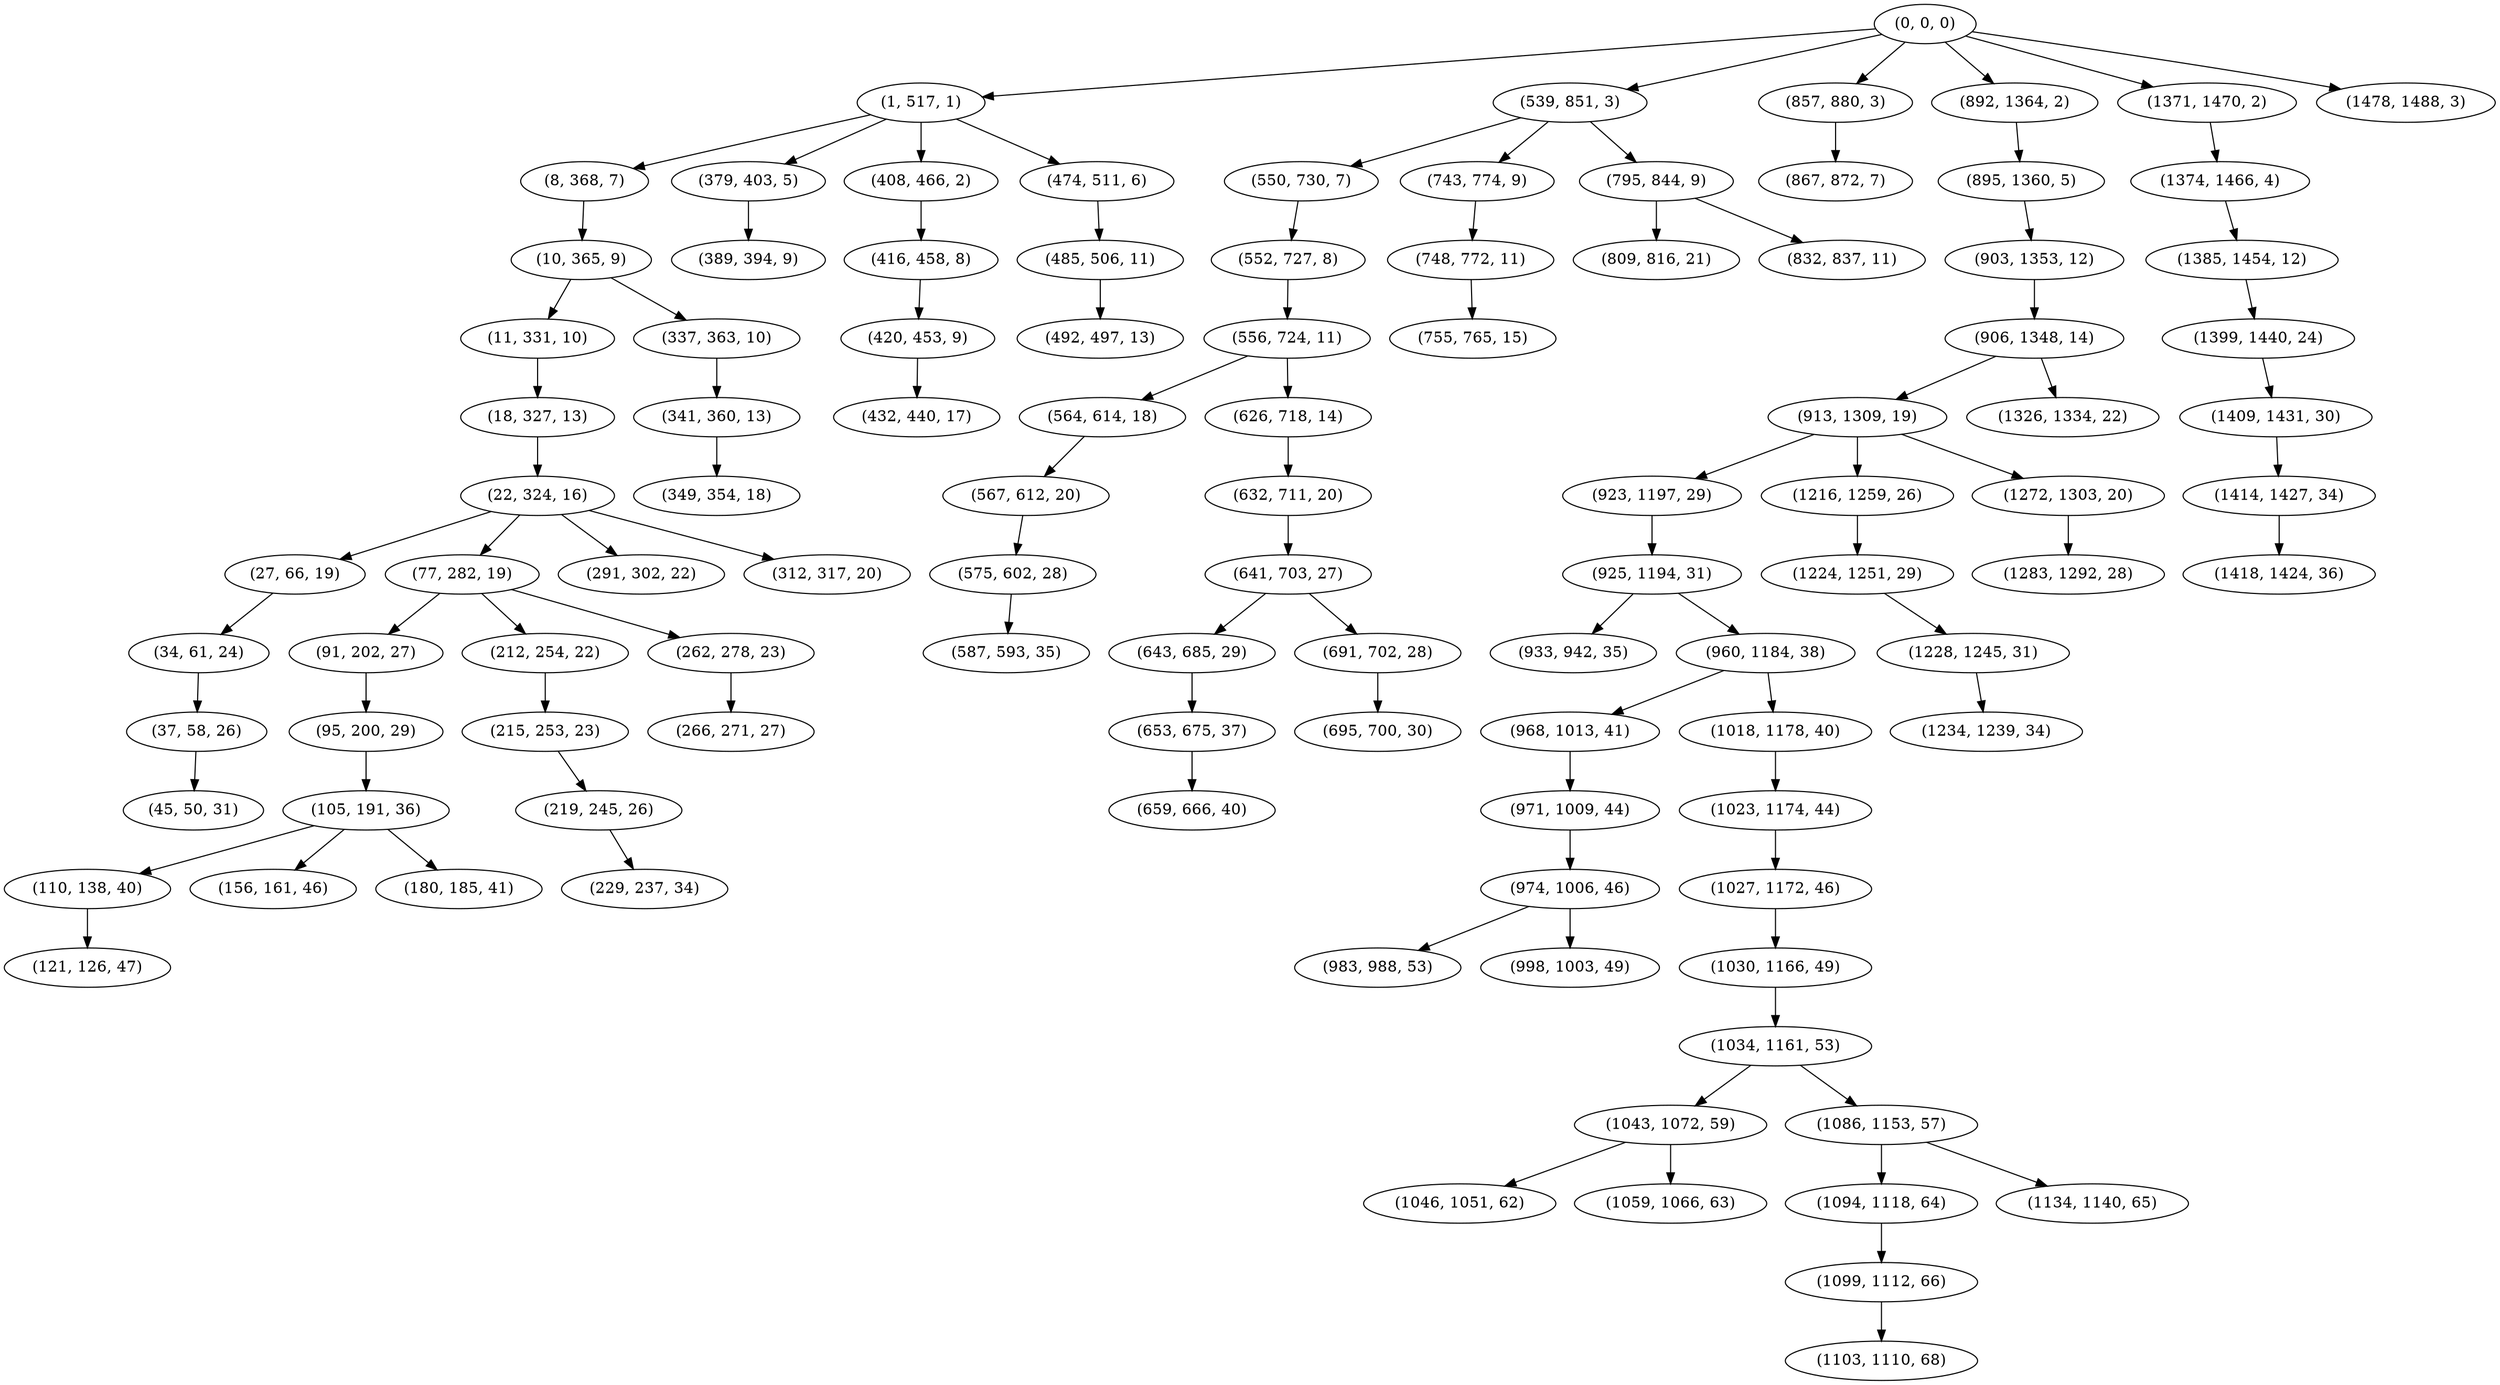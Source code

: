 digraph tree {
    "(0, 0, 0)";
    "(1, 517, 1)";
    "(8, 368, 7)";
    "(10, 365, 9)";
    "(11, 331, 10)";
    "(18, 327, 13)";
    "(22, 324, 16)";
    "(27, 66, 19)";
    "(34, 61, 24)";
    "(37, 58, 26)";
    "(45, 50, 31)";
    "(77, 282, 19)";
    "(91, 202, 27)";
    "(95, 200, 29)";
    "(105, 191, 36)";
    "(110, 138, 40)";
    "(121, 126, 47)";
    "(156, 161, 46)";
    "(180, 185, 41)";
    "(212, 254, 22)";
    "(215, 253, 23)";
    "(219, 245, 26)";
    "(229, 237, 34)";
    "(262, 278, 23)";
    "(266, 271, 27)";
    "(291, 302, 22)";
    "(312, 317, 20)";
    "(337, 363, 10)";
    "(341, 360, 13)";
    "(349, 354, 18)";
    "(379, 403, 5)";
    "(389, 394, 9)";
    "(408, 466, 2)";
    "(416, 458, 8)";
    "(420, 453, 9)";
    "(432, 440, 17)";
    "(474, 511, 6)";
    "(485, 506, 11)";
    "(492, 497, 13)";
    "(539, 851, 3)";
    "(550, 730, 7)";
    "(552, 727, 8)";
    "(556, 724, 11)";
    "(564, 614, 18)";
    "(567, 612, 20)";
    "(575, 602, 28)";
    "(587, 593, 35)";
    "(626, 718, 14)";
    "(632, 711, 20)";
    "(641, 703, 27)";
    "(643, 685, 29)";
    "(653, 675, 37)";
    "(659, 666, 40)";
    "(691, 702, 28)";
    "(695, 700, 30)";
    "(743, 774, 9)";
    "(748, 772, 11)";
    "(755, 765, 15)";
    "(795, 844, 9)";
    "(809, 816, 21)";
    "(832, 837, 11)";
    "(857, 880, 3)";
    "(867, 872, 7)";
    "(892, 1364, 2)";
    "(895, 1360, 5)";
    "(903, 1353, 12)";
    "(906, 1348, 14)";
    "(913, 1309, 19)";
    "(923, 1197, 29)";
    "(925, 1194, 31)";
    "(933, 942, 35)";
    "(960, 1184, 38)";
    "(968, 1013, 41)";
    "(971, 1009, 44)";
    "(974, 1006, 46)";
    "(983, 988, 53)";
    "(998, 1003, 49)";
    "(1018, 1178, 40)";
    "(1023, 1174, 44)";
    "(1027, 1172, 46)";
    "(1030, 1166, 49)";
    "(1034, 1161, 53)";
    "(1043, 1072, 59)";
    "(1046, 1051, 62)";
    "(1059, 1066, 63)";
    "(1086, 1153, 57)";
    "(1094, 1118, 64)";
    "(1099, 1112, 66)";
    "(1103, 1110, 68)";
    "(1134, 1140, 65)";
    "(1216, 1259, 26)";
    "(1224, 1251, 29)";
    "(1228, 1245, 31)";
    "(1234, 1239, 34)";
    "(1272, 1303, 20)";
    "(1283, 1292, 28)";
    "(1326, 1334, 22)";
    "(1371, 1470, 2)";
    "(1374, 1466, 4)";
    "(1385, 1454, 12)";
    "(1399, 1440, 24)";
    "(1409, 1431, 30)";
    "(1414, 1427, 34)";
    "(1418, 1424, 36)";
    "(1478, 1488, 3)";
    "(0, 0, 0)" -> "(1, 517, 1)";
    "(0, 0, 0)" -> "(539, 851, 3)";
    "(0, 0, 0)" -> "(857, 880, 3)";
    "(0, 0, 0)" -> "(892, 1364, 2)";
    "(0, 0, 0)" -> "(1371, 1470, 2)";
    "(0, 0, 0)" -> "(1478, 1488, 3)";
    "(1, 517, 1)" -> "(8, 368, 7)";
    "(1, 517, 1)" -> "(379, 403, 5)";
    "(1, 517, 1)" -> "(408, 466, 2)";
    "(1, 517, 1)" -> "(474, 511, 6)";
    "(8, 368, 7)" -> "(10, 365, 9)";
    "(10, 365, 9)" -> "(11, 331, 10)";
    "(10, 365, 9)" -> "(337, 363, 10)";
    "(11, 331, 10)" -> "(18, 327, 13)";
    "(18, 327, 13)" -> "(22, 324, 16)";
    "(22, 324, 16)" -> "(27, 66, 19)";
    "(22, 324, 16)" -> "(77, 282, 19)";
    "(22, 324, 16)" -> "(291, 302, 22)";
    "(22, 324, 16)" -> "(312, 317, 20)";
    "(27, 66, 19)" -> "(34, 61, 24)";
    "(34, 61, 24)" -> "(37, 58, 26)";
    "(37, 58, 26)" -> "(45, 50, 31)";
    "(77, 282, 19)" -> "(91, 202, 27)";
    "(77, 282, 19)" -> "(212, 254, 22)";
    "(77, 282, 19)" -> "(262, 278, 23)";
    "(91, 202, 27)" -> "(95, 200, 29)";
    "(95, 200, 29)" -> "(105, 191, 36)";
    "(105, 191, 36)" -> "(110, 138, 40)";
    "(105, 191, 36)" -> "(156, 161, 46)";
    "(105, 191, 36)" -> "(180, 185, 41)";
    "(110, 138, 40)" -> "(121, 126, 47)";
    "(212, 254, 22)" -> "(215, 253, 23)";
    "(215, 253, 23)" -> "(219, 245, 26)";
    "(219, 245, 26)" -> "(229, 237, 34)";
    "(262, 278, 23)" -> "(266, 271, 27)";
    "(337, 363, 10)" -> "(341, 360, 13)";
    "(341, 360, 13)" -> "(349, 354, 18)";
    "(379, 403, 5)" -> "(389, 394, 9)";
    "(408, 466, 2)" -> "(416, 458, 8)";
    "(416, 458, 8)" -> "(420, 453, 9)";
    "(420, 453, 9)" -> "(432, 440, 17)";
    "(474, 511, 6)" -> "(485, 506, 11)";
    "(485, 506, 11)" -> "(492, 497, 13)";
    "(539, 851, 3)" -> "(550, 730, 7)";
    "(539, 851, 3)" -> "(743, 774, 9)";
    "(539, 851, 3)" -> "(795, 844, 9)";
    "(550, 730, 7)" -> "(552, 727, 8)";
    "(552, 727, 8)" -> "(556, 724, 11)";
    "(556, 724, 11)" -> "(564, 614, 18)";
    "(556, 724, 11)" -> "(626, 718, 14)";
    "(564, 614, 18)" -> "(567, 612, 20)";
    "(567, 612, 20)" -> "(575, 602, 28)";
    "(575, 602, 28)" -> "(587, 593, 35)";
    "(626, 718, 14)" -> "(632, 711, 20)";
    "(632, 711, 20)" -> "(641, 703, 27)";
    "(641, 703, 27)" -> "(643, 685, 29)";
    "(641, 703, 27)" -> "(691, 702, 28)";
    "(643, 685, 29)" -> "(653, 675, 37)";
    "(653, 675, 37)" -> "(659, 666, 40)";
    "(691, 702, 28)" -> "(695, 700, 30)";
    "(743, 774, 9)" -> "(748, 772, 11)";
    "(748, 772, 11)" -> "(755, 765, 15)";
    "(795, 844, 9)" -> "(809, 816, 21)";
    "(795, 844, 9)" -> "(832, 837, 11)";
    "(857, 880, 3)" -> "(867, 872, 7)";
    "(892, 1364, 2)" -> "(895, 1360, 5)";
    "(895, 1360, 5)" -> "(903, 1353, 12)";
    "(903, 1353, 12)" -> "(906, 1348, 14)";
    "(906, 1348, 14)" -> "(913, 1309, 19)";
    "(906, 1348, 14)" -> "(1326, 1334, 22)";
    "(913, 1309, 19)" -> "(923, 1197, 29)";
    "(913, 1309, 19)" -> "(1216, 1259, 26)";
    "(913, 1309, 19)" -> "(1272, 1303, 20)";
    "(923, 1197, 29)" -> "(925, 1194, 31)";
    "(925, 1194, 31)" -> "(933, 942, 35)";
    "(925, 1194, 31)" -> "(960, 1184, 38)";
    "(960, 1184, 38)" -> "(968, 1013, 41)";
    "(960, 1184, 38)" -> "(1018, 1178, 40)";
    "(968, 1013, 41)" -> "(971, 1009, 44)";
    "(971, 1009, 44)" -> "(974, 1006, 46)";
    "(974, 1006, 46)" -> "(983, 988, 53)";
    "(974, 1006, 46)" -> "(998, 1003, 49)";
    "(1018, 1178, 40)" -> "(1023, 1174, 44)";
    "(1023, 1174, 44)" -> "(1027, 1172, 46)";
    "(1027, 1172, 46)" -> "(1030, 1166, 49)";
    "(1030, 1166, 49)" -> "(1034, 1161, 53)";
    "(1034, 1161, 53)" -> "(1043, 1072, 59)";
    "(1034, 1161, 53)" -> "(1086, 1153, 57)";
    "(1043, 1072, 59)" -> "(1046, 1051, 62)";
    "(1043, 1072, 59)" -> "(1059, 1066, 63)";
    "(1086, 1153, 57)" -> "(1094, 1118, 64)";
    "(1086, 1153, 57)" -> "(1134, 1140, 65)";
    "(1094, 1118, 64)" -> "(1099, 1112, 66)";
    "(1099, 1112, 66)" -> "(1103, 1110, 68)";
    "(1216, 1259, 26)" -> "(1224, 1251, 29)";
    "(1224, 1251, 29)" -> "(1228, 1245, 31)";
    "(1228, 1245, 31)" -> "(1234, 1239, 34)";
    "(1272, 1303, 20)" -> "(1283, 1292, 28)";
    "(1371, 1470, 2)" -> "(1374, 1466, 4)";
    "(1374, 1466, 4)" -> "(1385, 1454, 12)";
    "(1385, 1454, 12)" -> "(1399, 1440, 24)";
    "(1399, 1440, 24)" -> "(1409, 1431, 30)";
    "(1409, 1431, 30)" -> "(1414, 1427, 34)";
    "(1414, 1427, 34)" -> "(1418, 1424, 36)";
}
